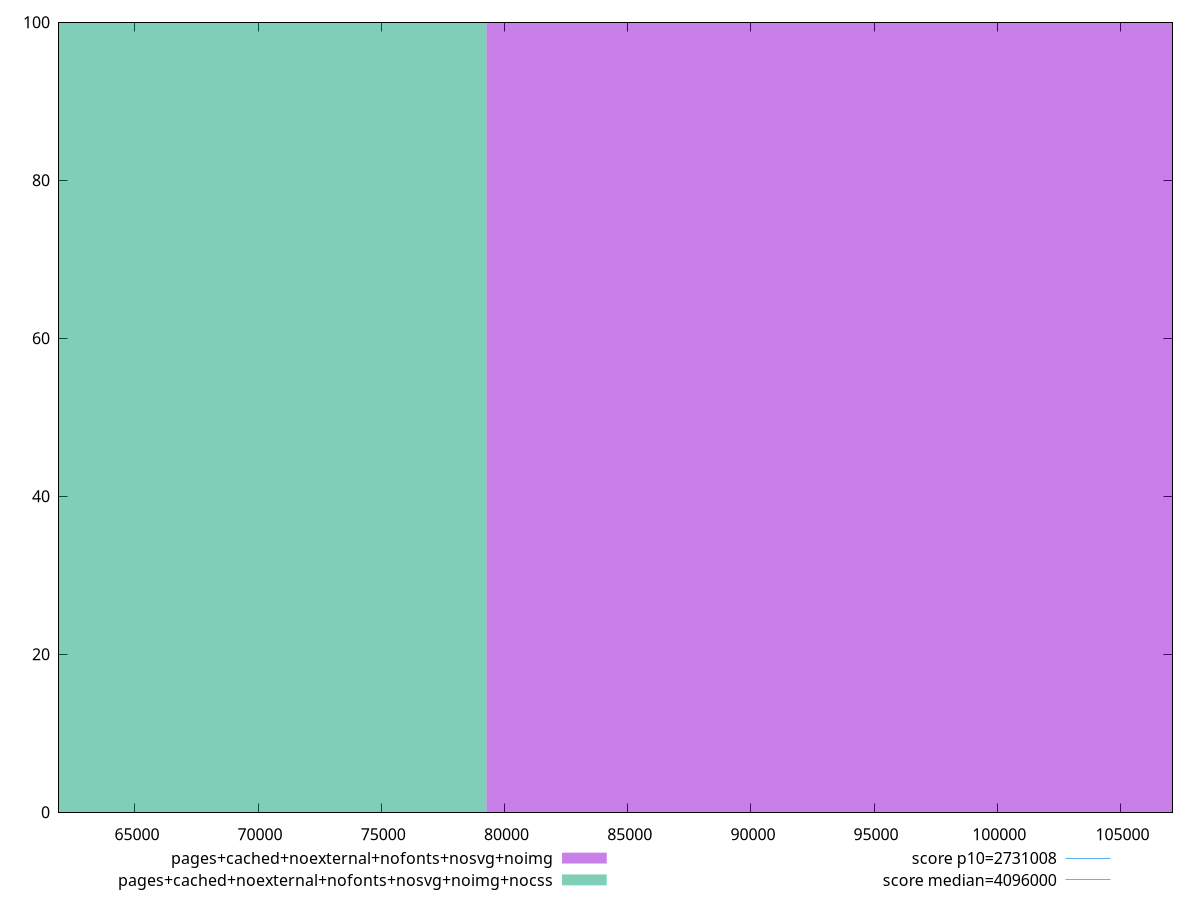 reset

$pagesCachedNoexternalNofontsNosvgNoimg <<EOF
105688.29896607088 100
EOF

$pagesCachedNoexternalNofontsNosvgNoimgNocss <<EOF
52844.14948303544 100
EOF

set key outside below
set boxwidth 52844.14948303544
set xrange [61919:107112]
set yrange [0:100]
set style fill transparent solid 0.5 noborder

set parametric
set terminal svg size 640, 500 enhanced background rgb 'white'
set output "report_00007_2020-12-11T15:55:29.892Z/total-byte-weight/comparison/histogram/11_vs_12.svg"

plot $pagesCachedNoexternalNofontsNosvgNoimg title "pages+cached+noexternal+nofonts+nosvg+noimg" with boxes, \
     $pagesCachedNoexternalNofontsNosvgNoimgNocss title "pages+cached+noexternal+nofonts+nosvg+noimg+nocss" with boxes, \
     2731008,t title "score p10=2731008", \
     4096000,t title "score median=4096000"

reset
